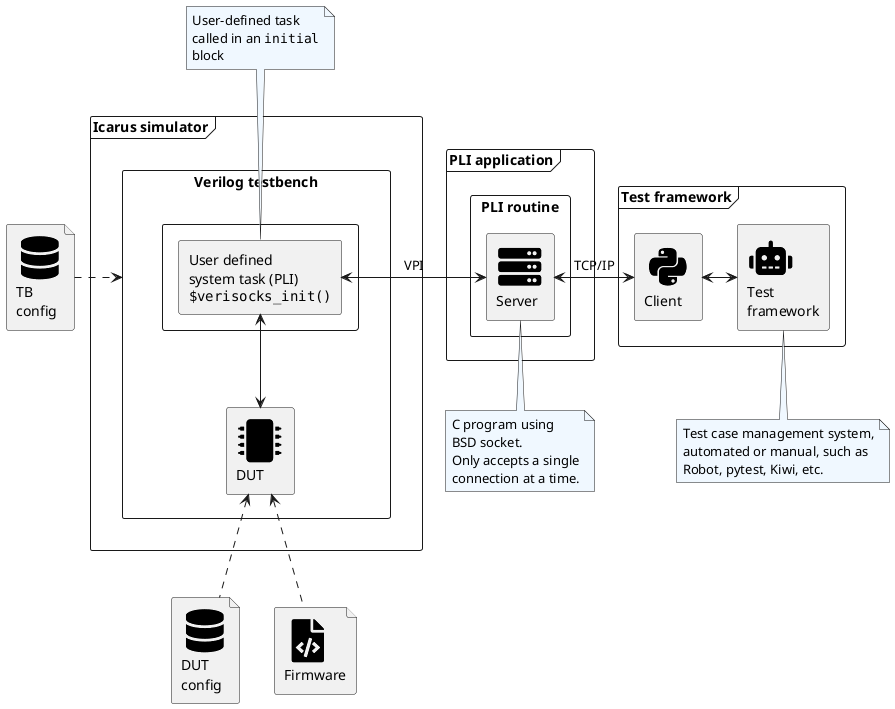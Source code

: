 @startuml verisocks_architecture
' title Verisocks architecture overview
' footer "Copyright (c) Jérémie Chabloz - 2022"

!include <tupadr3/font-awesome-5/server>
!include <tupadr3/font-awesome-5/python>
!include <tupadr3/font-awesome-5/robot>
!include <tupadr3/font-awesome-5/database>
!include <tupadr3/font-awesome-5/cogs>
!include <tupadr3/font-awesome-5/file_code>
!include <tupadr3/font-awesome-5/code>
!include <tupadr3/font-awesome-5/microchip>

skinparam NoteBackgroundColor AliceBlue
skinparam ComponentStyle rectangle
skinparam DefaultFontName Helvetica

frame "PLI application" {
    rectangle "PLI routine" {
        rectangle "<$server>\nServer" as tcp_server
    }
}
    
file "<$database>\nTB\nconfig" as cfg_tb
file "<$database>\nDUT\nconfig" as cfg_dut
file "<$file_code>\nFirmware" as fw


frame "Icarus simulator" {
    rectangle "Verilog testbench" as tb {
        [<$microchip>\nDUT] as dut
        rectangle {
            [User defined\nsystem task (PLI)\n""$verisocks_init()""] as task
        }
    }
}

cfg_tb .right.> tb
cfg_dut .up.> dut

frame "Test framework" as client {
    [<$python>\nClient] as tcp_client
    [<$robot>\nTest\nframework] as tcms
}

note bottom of tcms
Test case management system,
automated or manual, such as
Robot, pytest, Kiwi, etc.
endnote

note bottom of tcp_server
C program using
BSD socket.
Only accepts a single
connection at a time.
endnote

note top of task
User-defined task
called in an ""initial""
block
endnote

task <--> dut
task <-> tcp_server : VPI
tcp_server <-> tcp_client : TCP/IP
tcms <-left-> tcp_client

fw .up.> dut

@enduml